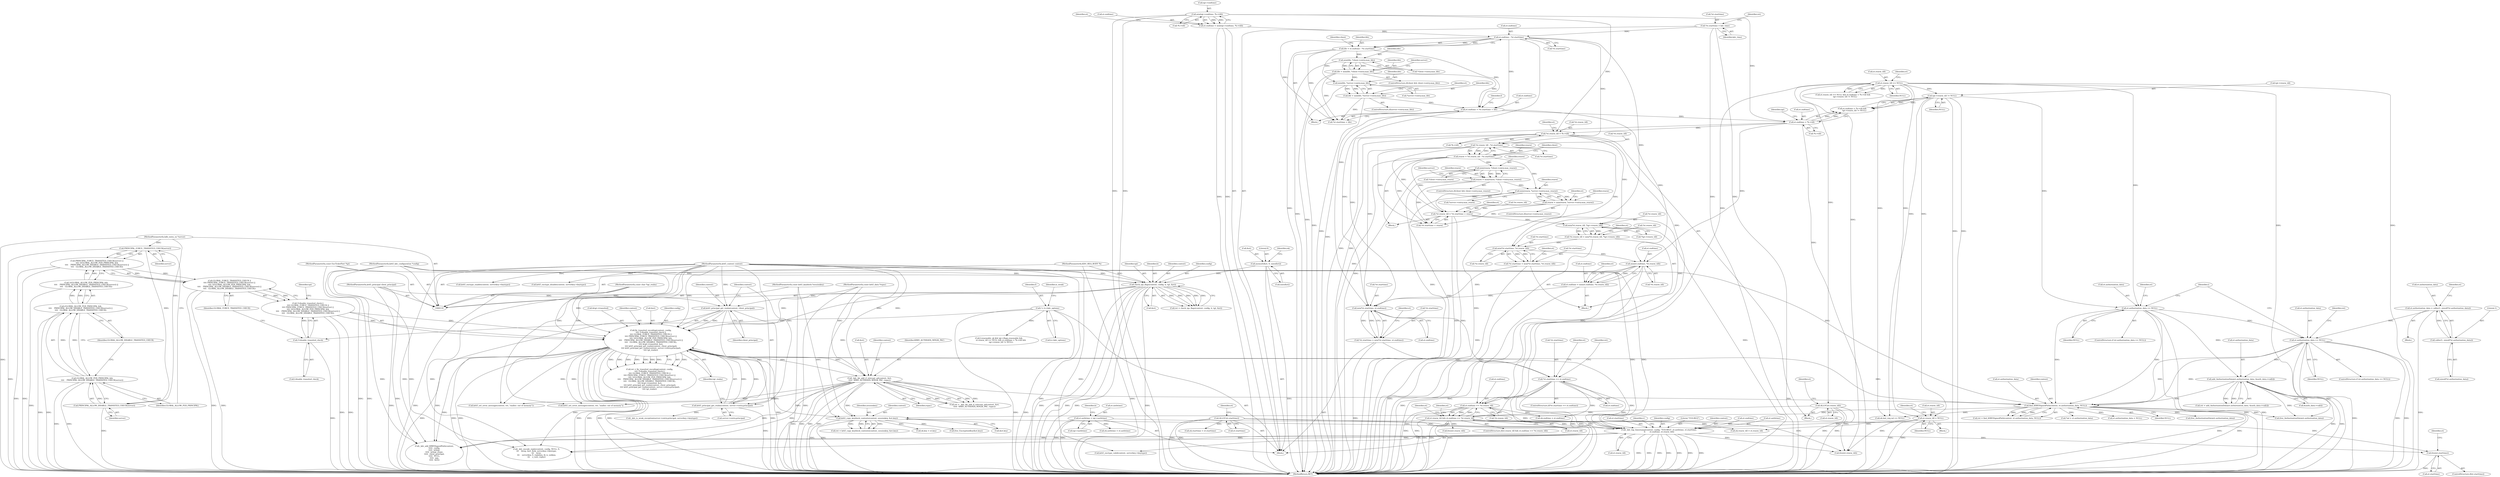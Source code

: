 digraph "0_heimdal_b1e699103f08d6a0ca46a122193c9da65f6cf837_1@API" {
"1001069" [label="(Call,free(et.starttime))"];
"1000909" [label="(Call,_kdc_log_timestamp(context, config, \"TGS-REQ\", et.authtime, et.starttime,\n\t\t       et.endtime, et.renew_till))"];
"1000783" [label="(Call,krb5_copy_keyblock_contents(context, sessionkey, &et.key))"];
"1000642" [label="(Call,_kdc_tkt_add_if_relevant_ad(context, &et,\n\t\t\t\t\t  KRB5_AUTHDATA_WIN2K_PAC, rspac))"];
"1000226" [label="(Call,fix_transited_encoding(context, config,\n\t\t\t\t !f.disable_transited_check ||\n\t\t\t\t GLOBAL_FORCE_TRANSITED_CHECK ||\n\t\t\t\t PRINCIPAL_FORCE_TRANSITED_CHECK(server) ||\n\t\t\t\t !((GLOBAL_ALLOW_PER_PRINCIPAL &&\n\t\t\t\t    PRINCIPAL_ALLOW_DISABLE_TRANSITED_CHECK(server)) ||\n\t\t\t\t   GLOBAL_ALLOW_DISABLE_TRANSITED_CHECK),\n \t\t\t\t &tgt->transited, &et,\n \t\t\t\t krb5_principal_get_realm(context, client_principal),\n \t\t\t\t krb5_principal_get_realm(context, server->entry.principal),\n\t\t\t\t tgt_realm))"];
"1000255" [label="(Call,krb5_principal_get_realm(context, server->entry.principal))"];
"1000252" [label="(Call,krb5_principal_get_realm(context, client_principal))"];
"1000214" [label="(Call,check_tgs_flags(context, config, b, tgt, &et))"];
"1000111" [label="(MethodParameterIn,krb5_context context)"];
"1000112" [label="(MethodParameterIn,krb5_kdc_configuration *config)"];
"1000113" [label="(MethodParameterIn,KDC_REQ_BODY *b)"];
"1000115" [label="(MethodParameterIn,const EncTicketPart *tgt)"];
"1000156" [label="(Call,memset(&et, 0, sizeof(et)))"];
"1000126" [label="(MethodParameterIn,krb5_principal client_principal)"];
"1000229" [label="(Call,!f.disable_transited_check ||\n\t\t\t\t GLOBAL_FORCE_TRANSITED_CHECK ||\n\t\t\t\t PRINCIPAL_FORCE_TRANSITED_CHECK(server) ||\n\t\t\t\t !((GLOBAL_ALLOW_PER_PRINCIPAL &&\n\t\t\t\t    PRINCIPAL_ALLOW_DISABLE_TRANSITED_CHECK(server)) ||\n\t\t\t\t   GLOBAL_ALLOW_DISABLE_TRANSITED_CHECK))"];
"1000230" [label="(Call,!f.disable_transited_check)"];
"1000140" [label="(Call,f = b->kdc_options)"];
"1000234" [label="(Call,GLOBAL_FORCE_TRANSITED_CHECK ||\n\t\t\t\t PRINCIPAL_FORCE_TRANSITED_CHECK(server) ||\n\t\t\t\t !((GLOBAL_ALLOW_PER_PRINCIPAL &&\n\t\t\t\t    PRINCIPAL_ALLOW_DISABLE_TRANSITED_CHECK(server)) ||\n\t\t\t\t   GLOBAL_ALLOW_DISABLE_TRANSITED_CHECK))"];
"1000236" [label="(Call,PRINCIPAL_FORCE_TRANSITED_CHECK(server) ||\n\t\t\t\t !((GLOBAL_ALLOW_PER_PRINCIPAL &&\n\t\t\t\t    PRINCIPAL_ALLOW_DISABLE_TRANSITED_CHECK(server)) ||\n\t\t\t\t   GLOBAL_ALLOW_DISABLE_TRANSITED_CHECK))"];
"1000237" [label="(Call,PRINCIPAL_FORCE_TRANSITED_CHECK(server))"];
"1000122" [label="(MethodParameterIn,hdb_entry_ex *server)"];
"1000239" [label="(Call,!((GLOBAL_ALLOW_PER_PRINCIPAL &&\n\t\t\t\t    PRINCIPAL_ALLOW_DISABLE_TRANSITED_CHECK(server)) ||\n\t\t\t\t   GLOBAL_ALLOW_DISABLE_TRANSITED_CHECK))"];
"1000240" [label="(Call,(GLOBAL_ALLOW_PER_PRINCIPAL &&\n\t\t\t\t    PRINCIPAL_ALLOW_DISABLE_TRANSITED_CHECK(server)) ||\n\t\t\t\t   GLOBAL_ALLOW_DISABLE_TRANSITED_CHECK)"];
"1000241" [label="(Call,GLOBAL_ALLOW_PER_PRINCIPAL &&\n\t\t\t\t    PRINCIPAL_ALLOW_DISABLE_TRANSITED_CHECK(server))"];
"1000243" [label="(Call,PRINCIPAL_ALLOW_DISABLE_TRANSITED_CHECK(server))"];
"1000127" [label="(MethodParameterIn,const char *tgt_realm)"];
"1000131" [label="(MethodParameterIn,const krb5_data *rspac)"];
"1000725" [label="(Call,find_KRB5SignedPath(context, et.authorization_data, NULL))"];
"1000677" [label="(Call,et.authorization_data == NULL)"];
"1000665" [label="(Call,et.authorization_data = calloc(1, sizeof(*et.authorization_data)))"];
"1000669" [label="(Call,calloc(1, sizeof(*et.authorization_data)))"];
"1000659" [label="(Call,et.authorization_data == NULL)"];
"1000385" [label="(Call,et.renew_till == NULL)"];
"1000399" [label="(Call,tgt->renew_till != NULL)"];
"1000705" [label="(Call,add_AuthorizationData(et.authorization_data, &auth_data->val[i]))"];
"1000119" [label="(MethodParameterIn,const krb5_keyblock *sessionkey)"];
"1000178" [label="(Call,et.authtime = tgt->authtime)"];
"1000202" [label="(Call,ALLOC(et.starttime))"];
"1000564" [label="(Call,et.endtime == *et.renew_till)"];
"1000546" [label="(Call,*et.starttime == et.endtime)"];
"1000532" [label="(Call,*et.starttime = min(*et.starttime, et.endtime))"];
"1000537" [label="(Call,min(*et.starttime, et.endtime))"];
"1000506" [label="(Call,*et.starttime = min(*et.starttime, *et.renew_till))"];
"1000511" [label="(Call,min(*et.starttime, *et.renew_till))"];
"1000321" [label="(Call,et.endtime - *et.starttime)"];
"1000190" [label="(Call,et.endtime = min(tgt->endtime, *b->till))"];
"1000194" [label="(Call,min(tgt->endtime, *b->till))"];
"1000206" [label="(Call,*et.starttime = kdc_time)"];
"1000433" [label="(Call,*et.renew_till - *et.starttime)"];
"1000416" [label="(Call,*et.renew_till = *b->till)"];
"1000391" [label="(Call,et.endtime < *b->till)"];
"1000363" [label="(Call,et.endtime = *et.starttime + life)"];
"1000337" [label="(Call,life = min(life, *client->entry.max_life))"];
"1000339" [label="(Call,min(life, *client->entry.max_life))"];
"1000319" [label="(Call,life = et.endtime - *et.starttime)"];
"1000353" [label="(Call,life = min(life, *server->entry.max_life))"];
"1000355" [label="(Call,min(life, *server->entry.max_life))"];
"1000492" [label="(Call,*et.renew_till = min(*et.renew_till, *tgt->renew_till))"];
"1000497" [label="(Call,min(*et.renew_till, *tgt->renew_till))"];
"1000476" [label="(Call,*et.renew_till = *et.starttime + renew)"];
"1000466" [label="(Call,renew = min(renew, *server->entry.max_renew))"];
"1000468" [label="(Call,min(renew, *server->entry.max_renew))"];
"1000431" [label="(Call,renew = *et.renew_till - *et.starttime)"];
"1000450" [label="(Call,renew = min(renew, *client->entry.max_renew))"];
"1000452" [label="(Call,min(renew, *client->entry.max_renew))"];
"1000520" [label="(Call,et.endtime = min(et.endtime, *et.renew_till))"];
"1000524" [label="(Call,min(et.endtime, *et.renew_till))"];
"1000577" [label="(Call,et.renew_till = NULL)"];
"1000560" [label="(Call,et.renew_till && et.endtime == *et.renew_till)"];
"1000412" [label="(Call,ALLOC(et.renew_till))"];
"1000781" [label="(Call,ret = krb5_copy_keyblock_contents(context, sessionkey, &et.key))"];
"1000547" [label="(Call,*et.starttime)"];
"1000666" [label="(Call,et.authorization_data)"];
"1000498" [label="(Call,*et.renew_till)"];
"1000195" [label="(Call,tgt->endtime)"];
"1000479" [label="(Identifier,et)"];
"1000204" [label="(Identifier,et)"];
"1000431" [label="(Call,renew = *et.renew_till - *et.starttime)"];
"1000340" [label="(Identifier,life)"];
"1000706" [label="(Call,et.authorization_data)"];
"1000877" [label="(Call,ek.endtime = et.endtime)"];
"1000438" [label="(Call,*et.starttime)"];
"1000450" [label="(Call,renew = min(renew, *client->entry.max_renew))"];
"1000884" [label="(Call,ek.renew_till = et.renew_till)"];
"1000178" [label="(Call,et.authtime = tgt->authtime)"];
"1000113" [label="(MethodParameterIn,KDC_REQ_BODY *b)"];
"1000234" [label="(Call,GLOBAL_FORCE_TRANSITED_CHECK ||\n\t\t\t\t PRINCIPAL_FORCE_TRANSITED_CHECK(server) ||\n\t\t\t\t !((GLOBAL_ALLOW_PER_PRINCIPAL &&\n\t\t\t\t    PRINCIPAL_ALLOW_DISABLE_TRANSITED_CHECK(server)) ||\n\t\t\t\t   GLOBAL_ALLOW_DISABLE_TRANSITED_CHECK))"];
"1000489" [label="(Identifier,et)"];
"1000659" [label="(Call,et.authorization_data == NULL)"];
"1000665" [label="(Call,et.authorization_data = calloc(1, sizeof(*et.authorization_data)))"];
"1000248" [label="(Identifier,tgt)"];
"1000585" [label="(Identifier,et)"];
"1000242" [label="(Identifier,GLOBAL_ALLOW_PER_PRINCIPAL)"];
"1000219" [label="(Call,&et)"];
"1000122" [label="(MethodParameterIn,hdb_entry_ex *server)"];
"1000678" [label="(Call,et.authorization_data)"];
"1000131" [label="(MethodParameterIn,const krb5_data *rspac)"];
"1000215" [label="(Identifier,context)"];
"1000681" [label="(Identifier,NULL)"];
"1000194" [label="(Call,min(tgt->endtime, *b->till))"];
"1000198" [label="(Call,*b->till)"];
"1000469" [label="(Identifier,renew)"];
"1000546" [label="(Call,*et.starttime == et.endtime)"];
"1000528" [label="(Call,*et.renew_till)"];
"1000568" [label="(Call,*et.renew_till)"];
"1000524" [label="(Call,min(et.endtime, *et.renew_till))"];
"1000419" [label="(Identifier,et)"];
"1000417" [label="(Call,*et.renew_till)"];
"1000730" [label="(Identifier,NULL)"];
"1000785" [label="(Identifier,sessionkey)"];
"1000212" [label="(Call,ret = check_tgs_flags(context, config, b, tgt, &et))"];
"1000916" [label="(Call,et.starttime)"];
"1000253" [label="(Identifier,context)"];
"1000188" [label="(Identifier,b)"];
"1000355" [label="(Call,min(life, *server->entry.max_life))"];
"1000403" [label="(Identifier,NULL)"];
"1001075" [label="(Identifier,et)"];
"1000262" [label="(Identifier,tgt_realm)"];
"1000321" [label="(Call,et.endtime - *et.starttime)"];
"1000256" [label="(Identifier,context)"];
"1000226" [label="(Call,fix_transited_encoding(context, config,\n\t\t\t\t !f.disable_transited_check ||\n\t\t\t\t GLOBAL_FORCE_TRANSITED_CHECK ||\n\t\t\t\t PRINCIPAL_FORCE_TRANSITED_CHECK(server) ||\n\t\t\t\t !((GLOBAL_ALLOW_PER_PRINCIPAL &&\n\t\t\t\t    PRINCIPAL_ALLOW_DISABLE_TRANSITED_CHECK(server)) ||\n\t\t\t\t   GLOBAL_ALLOW_DISABLE_TRANSITED_CHECK),\n \t\t\t\t &tgt->transited, &et,\n \t\t\t\t krb5_principal_get_realm(context, client_principal),\n \t\t\t\t krb5_principal_get_realm(context, server->entry.principal),\n\t\t\t\t tgt_realm))"];
"1000384" [label="(Call,et.renew_till == NULL && et.endtime < *b->till &&\n       tgt->renew_till != NULL)"];
"1000870" [label="(Call,ek.starttime = et.starttime)"];
"1000421" [label="(Call,*b->till)"];
"1000224" [label="(Call,ret = fix_transited_encoding(context, config,\n\t\t\t\t !f.disable_transited_check ||\n\t\t\t\t GLOBAL_FORCE_TRANSITED_CHECK ||\n\t\t\t\t PRINCIPAL_FORCE_TRANSITED_CHECK(server) ||\n\t\t\t\t !((GLOBAL_ALLOW_PER_PRINCIPAL &&\n\t\t\t\t    PRINCIPAL_ALLOW_DISABLE_TRANSITED_CHECK(server)) ||\n\t\t\t\t   GLOBAL_ALLOW_DISABLE_TRANSITED_CHECK),\n \t\t\t\t &tgt->transited, &et,\n \t\t\t\t krb5_principal_get_realm(context, client_principal),\n \t\t\t\t krb5_principal_get_realm(context, server->entry.principal),\n\t\t\t\t tgt_realm))"];
"1000182" [label="(Call,tgt->authtime)"];
"1000320" [label="(Identifier,life)"];
"1000246" [label="(Call,&tgt->transited)"];
"1000549" [label="(Identifier,et)"];
"1000243" [label="(Call,PRINCIPAL_ALLOW_DISABLE_TRANSITED_CHECK(server))"];
"1000427" [label="(Identifier,et)"];
"1000367" [label="(Call,*et.starttime + life)"];
"1000807" [label="(Call,ek.key = et.key)"];
"1001115" [label="(Call,free_EncryptionKey(&et.key))"];
"1000240" [label="(Call,(GLOBAL_ALLOW_PER_PRINCIPAL &&\n\t\t\t\t    PRINCIPAL_ALLOW_DISABLE_TRANSITED_CHECK(server)) ||\n\t\t\t\t   GLOBAL_ALLOW_DISABLE_TRANSITED_CHECK)"];
"1000551" [label="(Call,et.endtime)"];
"1000463" [label="(Identifier,server)"];
"1000786" [label="(Call,&et.key)"];
"1000331" [label="(Identifier,client)"];
"1000559" [label="(ControlStructure,if(et.renew_till && et.endtime == *et.renew_till))"];
"1000727" [label="(Call,et.authorization_data)"];
"1000207" [label="(Call,*et.starttime)"];
"1001051" [label="(Call,krb5_enctype_disable(context, serverkey->keytype))"];
"1000561" [label="(Call,et.renew_till)"];
"1000909" [label="(Call,_kdc_log_timestamp(context, config, \"TGS-REQ\", et.authtime, et.starttime,\n\t\t       et.endtime, et.renew_till))"];
"1000928" [label="(Identifier,r)"];
"1000492" [label="(Call,*et.renew_till = min(*et.renew_till, *tgt->renew_till))"];
"1000126" [label="(MethodParameterIn,krb5_principal client_principal)"];
"1000476" [label="(Call,*et.renew_till = *et.starttime + renew)"];
"1000509" [label="(Identifier,et)"];
"1000745" [label="(Call,free_AuthorizationData(et.authorization_data))"];
"1000520" [label="(Call,et.endtime = min(et.endtime, *et.renew_till))"];
"1000502" [label="(Call,*tgt->renew_till)"];
"1000216" [label="(Identifier,config)"];
"1000467" [label="(Identifier,renew)"];
"1000148" [label="(Identifier,is_weak)"];
"1000434" [label="(Call,*et.renew_till)"];
"1000676" [label="(ControlStructure,if (et.authorization_data == NULL))"];
"1000664" [label="(Block,)"];
"1000545" [label="(ControlStructure,if(*et.starttime == et.endtime))"];
"1000726" [label="(Identifier,context)"];
"1000522" [label="(Identifier,et)"];
"1000239" [label="(Call,!((GLOBAL_ALLOW_PER_PRINCIPAL &&\n\t\t\t\t    PRINCIPAL_ALLOW_DISABLE_TRANSITED_CHECK(server)) ||\n\t\t\t\t   GLOBAL_ALLOW_DISABLE_TRANSITED_CHECK))"];
"1000516" [label="(Call,*et.renew_till)"];
"1000319" [label="(Call,life = et.endtime - *et.starttime)"];
"1000433" [label="(Call,*et.renew_till - *et.starttime)"];
"1000442" [label="(ControlStructure,if(client && client->entry.max_renew))"];
"1001070" [label="(Call,et.starttime)"];
"1000115" [label="(MethodParameterIn,const EncTicketPart *tgt)"];
"1000512" [label="(Call,*et.starttime)"];
"1000401" [label="(Identifier,tgt)"];
"1000429" [label="(Block,)"];
"1000718" [label="(Call,krb5_set_error_message(context, ret, \"malloc: out of memory\"))"];
"1000357" [label="(Call,*server->entry.max_life)"];
"1000532" [label="(Call,*et.starttime = min(*et.starttime, et.endtime))"];
"1000356" [label="(Identifier,life)"];
"1000644" [label="(Call,&et)"];
"1000156" [label="(Call,memset(&et, 0, sizeof(et)))"];
"1000111" [label="(MethodParameterIn,krb5_context context)"];
"1000400" [label="(Call,tgt->renew_till)"];
"1000533" [label="(Call,*et.starttime)"];
"1000227" [label="(Identifier,context)"];
"1000538" [label="(Call,*et.starttime)"];
"1000578" [label="(Call,et.renew_till)"];
"1000581" [label="(Identifier,NULL)"];
"1000338" [label="(Identifier,life)"];
"1000374" [label="(Call,f.renewable_ok && tgt->flags.renewable &&\n       et.renew_till == NULL && et.endtime < *b->till &&\n       tgt->renew_till != NULL)"];
"1000392" [label="(Call,et.endtime)"];
"1000592" [label="(Identifier,et)"];
"1000250" [label="(Call,&et)"];
"1000203" [label="(Call,et.starttime)"];
"1000432" [label="(Identifier,renew)"];
"1000350" [label="(Identifier,server)"];
"1000723" [label="(Call,ret = find_KRB5SignedPath(context, et.authorization_data, NULL))"];
"1000761" [label="(Call,*ad = et.authorization_data)"];
"1000191" [label="(Call,et.endtime)"];
"1000511" [label="(Call,min(*et.starttime, *et.renew_till))"];
"1000647" [label="(Identifier,rspac)"];
"1000481" [label="(Call,*et.starttime + renew)"];
"1000863" [label="(Call,ek.authtime = et.authtime)"];
"1000206" [label="(Call,*et.starttime = kdc_time)"];
"1001086" [label="(Call,free_AuthorizationData(et.authorization_data))"];
"1000228" [label="(Identifier,config)"];
"1000236" [label="(Call,PRINCIPAL_FORCE_TRANSITED_CHECK(server) ||\n\t\t\t\t !((GLOBAL_ALLOW_PER_PRINCIPAL &&\n\t\t\t\t    PRINCIPAL_ALLOW_DISABLE_TRANSITED_CHECK(server)) ||\n\t\t\t\t   GLOBAL_ALLOW_DISABLE_TRANSITED_CHECK))"];
"1001002" [label="(Call,krb5_enctype_valid(context, serverkey->keytype))"];
"1000451" [label="(Identifier,renew)"];
"1000230" [label="(Call,!f.disable_transited_check)"];
"1000663" [label="(Identifier,NULL)"];
"1000703" [label="(Call,ret = add_AuthorizationData(et.authorization_data, &auth_data->val[i]))"];
"1000667" [label="(Identifier,et)"];
"1000640" [label="(Call,ret = _kdc_tkt_add_if_relevant_ad(context, &et,\n\t\t\t\t\t  KRB5_AUTHDATA_WIN2K_PAC, rspac))"];
"1000911" [label="(Identifier,config)"];
"1000542" [label="(Call,et.endtime)"];
"1000363" [label="(Call,et.endtime = *et.starttime + life)"];
"1001069" [label="(Call,free(et.starttime))"];
"1000112" [label="(MethodParameterIn,krb5_kdc_configuration *config)"];
"1000218" [label="(Identifier,tgt)"];
"1000164" [label="(Identifier,ek)"];
"1000784" [label="(Identifier,context)"];
"1000140" [label="(Call,f = b->kdc_options)"];
"1000245" [label="(Identifier,GLOBAL_ALLOW_DISABLE_TRANSITED_CHECK)"];
"1000365" [label="(Identifier,et)"];
"1000686" [label="(Call,krb5_set_error_message(context, ret, \"malloc: out of memory\"))"];
"1000235" [label="(Identifier,GLOBAL_FORCE_TRANSITED_CHECK)"];
"1000325" [label="(Call,*et.starttime)"];
"1000238" [label="(Identifier,server)"];
"1000507" [label="(Call,*et.starttime)"];
"1000135" [label="(Block,)"];
"1000577" [label="(Call,et.renew_till = NULL)"];
"1000912" [label="(Literal,\"TGS-REQ\")"];
"1000376" [label="(Identifier,f)"];
"1000209" [label="(Identifier,et)"];
"1001028" [label="(Call,_kdc_encode_reply(context, config, NULL, 0,\n\t\t\t    &rep, &et, &ek, serverkey->keytype,\n\t\t\t    kvno,\n\t\t\t    serverkey, 0, replykey, rk_is_subkey,\n\t\t\t    e_text, reply))"];
"1000214" [label="(Call,check_tgs_flags(context, config, b, tgt, &et))"];
"1000353" [label="(Call,life = min(life, *server->entry.max_life))"];
"1000753" [label="(Call,et.authorization_data = NULL)"];
"1000470" [label="(Call,*server->entry.max_renew)"];
"1000119" [label="(MethodParameterIn,const krb5_keyblock *sessionkey)"];
"1000468" [label="(Call,min(renew, *server->entry.max_renew))"];
"1000244" [label="(Identifier,server)"];
"1000229" [label="(Call,!f.disable_transited_check ||\n\t\t\t\t GLOBAL_FORCE_TRANSITED_CHECK ||\n\t\t\t\t PRINCIPAL_FORCE_TRANSITED_CHECK(server) ||\n\t\t\t\t !((GLOBAL_ALLOW_PER_PRINCIPAL &&\n\t\t\t\t    PRINCIPAL_ALLOW_DISABLE_TRANSITED_CHECK(server)) ||\n\t\t\t\t   GLOBAL_ALLOW_DISABLE_TRANSITED_CHECK))"];
"1000643" [label="(Identifier,context)"];
"1000341" [label="(Call,*client->entry.max_life)"];
"1000910" [label="(Identifier,context)"];
"1000339" [label="(Call,min(life, *client->entry.max_life))"];
"1000389" [label="(Identifier,NULL)"];
"1000521" [label="(Call,et.endtime)"];
"1000190" [label="(Call,et.endtime = min(tgt->endtime, *b->till))"];
"1000416" [label="(Call,*et.renew_till = *b->till)"];
"1000562" [label="(Identifier,et)"];
"1000453" [label="(Identifier,renew)"];
"1000444" [label="(Identifier,client)"];
"1000160" [label="(Call,sizeof(et))"];
"1000241" [label="(Call,GLOBAL_ALLOW_PER_PRINCIPAL &&\n\t\t\t\t    PRINCIPAL_ALLOW_DISABLE_TRANSITED_CHECK(server))"];
"1000646" [label="(Identifier,KRB5_AUTHDATA_WIN2K_PAC)"];
"1000477" [label="(Call,*et.renew_till)"];
"1001077" [label="(Call,free(et.renew_till))"];
"1000322" [label="(Call,et.endtime)"];
"1000413" [label="(Call,et.renew_till)"];
"1000565" [label="(Call,et.endtime)"];
"1000157" [label="(Call,&et)"];
"1000830" [label="(Call,ek.last_req.val == NULL)"];
"1000693" [label="(Identifier,i)"];
"1000211" [label="(Identifier,kdc_time)"];
"1000677" [label="(Call,et.authorization_data == NULL)"];
"1000556" [label="(Identifier,ret)"];
"1000179" [label="(Call,et.authtime)"];
"1000354" [label="(Identifier,life)"];
"1000670" [label="(Literal,1)"];
"1000393" [label="(Identifier,et)"];
"1000783" [label="(Call,krb5_copy_keyblock_contents(context, sessionkey, &et.key))"];
"1000705" [label="(Call,add_AuthorizationData(et.authorization_data, &auth_data->val[i]))"];
"1000329" [label="(ControlStructure,if(client && client->entry.max_life))"];
"1000317" [label="(Block,)"];
"1000255" [label="(Call,krb5_principal_get_realm(context, server->entry.principal))"];
"1000535" [label="(Identifier,et)"];
"1000231" [label="(Call,f.disable_transited_check)"];
"1000671" [label="(Call,sizeof(*et.authorization_data))"];
"1000506" [label="(Call,*et.starttime = min(*et.starttime, *et.renew_till))"];
"1000525" [label="(Call,et.endtime)"];
"1000399" [label="(Call,tgt->renew_till != NULL)"];
"1000202" [label="(Call,ALLOC(et.starttime))"];
"1000412" [label="(Call,ALLOC(et.renew_till))"];
"1000395" [label="(Call,*b->till)"];
"1000919" [label="(Call,et.endtime)"];
"1000922" [label="(Call,et.renew_till)"];
"1000642" [label="(Call,_kdc_tkt_add_if_relevant_ad(context, &et,\n\t\t\t\t\t  KRB5_AUTHDATA_WIN2K_PAC, rspac))"];
"1000575" [label="(Identifier,et)"];
"1000491" [label="(Block,)"];
"1000404" [label="(Block,)"];
"1000386" [label="(Call,et.renew_till)"];
"1000572" [label="(Block,)"];
"1000658" [label="(ControlStructure,if (et.authorization_data == NULL))"];
"1000949" [label="(Call,_kdc_add_KRB5SignedPath(context,\n\t\t\t\t\t  config,\n\t\t\t\t\t  krbtgt,\n\t\t\t\t\t  krbtgt_etype,\n\t\t\t\t\t  client_principal,\n\t\t\t\t\t  NULL,\n\t\t\t\t\t  spp,\n\t\t\t\t\t  &et))"];
"1001122" [label="(MethodReturn,RET)"];
"1000390" [label="(Call,et.endtime < *b->till &&\n       tgt->renew_till != NULL)"];
"1000391" [label="(Call,et.endtime < *b->till)"];
"1000493" [label="(Call,*et.renew_till)"];
"1000466" [label="(Call,renew = min(renew, *server->entry.max_renew))"];
"1000452" [label="(Call,min(renew, *client->entry.max_renew))"];
"1000679" [label="(Identifier,et)"];
"1000660" [label="(Call,et.authorization_data)"];
"1000337" [label="(Call,life = min(life, *client->entry.max_life))"];
"1000560" [label="(Call,et.renew_till && et.endtime == *et.renew_till)"];
"1000454" [label="(Call,*client->entry.max_renew)"];
"1000237" [label="(Call,PRINCIPAL_FORCE_TRANSITED_CHECK(server))"];
"1000669" [label="(Call,calloc(1, sizeof(*et.authorization_data)))"];
"1000537" [label="(Call,min(*et.starttime, et.endtime))"];
"1000159" [label="(Literal,0)"];
"1000142" [label="(Call,b->kdc_options)"];
"1000497" [label="(Call,min(*et.renew_till, *tgt->renew_till))"];
"1000684" [label="(Identifier,ret)"];
"1000573" [label="(Call,free(et.renew_till))"];
"1000127" [label="(MethodParameterIn,const char *tgt_realm)"];
"1001008" [label="(Call,_kdc_is_weak_exception(server->entry.principal, serverkey->keytype))"];
"1000252" [label="(Call,krb5_principal_get_realm(context, client_principal))"];
"1000217" [label="(Identifier,b)"];
"1000213" [label="(Identifier,ret)"];
"1000460" [label="(ControlStructure,if(server->entry.max_renew))"];
"1000709" [label="(Call,&auth_data->val[i])"];
"1000141" [label="(Identifier,f)"];
"1001065" [label="(ControlStructure,if(et.starttime))"];
"1001018" [label="(Call,krb5_enctype_enable(context, serverkey->keytype))"];
"1000347" [label="(ControlStructure,if(server->entry.max_life))"];
"1000257" [label="(Call,server->entry.principal)"];
"1000254" [label="(Identifier,client_principal)"];
"1000564" [label="(Call,et.endtime == *et.renew_till)"];
"1000385" [label="(Call,et.renew_till == NULL)"];
"1000913" [label="(Call,et.authtime)"];
"1000725" [label="(Call,find_KRB5SignedPath(context, et.authorization_data, NULL))"];
"1000364" [label="(Call,et.endtime)"];
"1001069" -> "1001065"  [label="AST: "];
"1001069" -> "1001070"  [label="CFG: "];
"1001070" -> "1001069"  [label="AST: "];
"1001075" -> "1001069"  [label="CFG: "];
"1001069" -> "1001122"  [label="DDG: "];
"1000909" -> "1001069"  [label="DDG: "];
"1000202" -> "1001069"  [label="DDG: "];
"1000909" -> "1000135"  [label="AST: "];
"1000909" -> "1000922"  [label="CFG: "];
"1000910" -> "1000909"  [label="AST: "];
"1000911" -> "1000909"  [label="AST: "];
"1000912" -> "1000909"  [label="AST: "];
"1000913" -> "1000909"  [label="AST: "];
"1000916" -> "1000909"  [label="AST: "];
"1000919" -> "1000909"  [label="AST: "];
"1000922" -> "1000909"  [label="AST: "];
"1000928" -> "1000909"  [label="CFG: "];
"1000909" -> "1001122"  [label="DDG: "];
"1000909" -> "1001122"  [label="DDG: "];
"1000909" -> "1001122"  [label="DDG: "];
"1000909" -> "1001122"  [label="DDG: "];
"1000909" -> "1001122"  [label="DDG: "];
"1000909" -> "1001122"  [label="DDG: "];
"1000909" -> "1001122"  [label="DDG: "];
"1000783" -> "1000909"  [label="DDG: "];
"1000111" -> "1000909"  [label="DDG: "];
"1000226" -> "1000909"  [label="DDG: "];
"1000112" -> "1000909"  [label="DDG: "];
"1000178" -> "1000909"  [label="DDG: "];
"1000202" -> "1000909"  [label="DDG: "];
"1000564" -> "1000909"  [label="DDG: "];
"1000546" -> "1000909"  [label="DDG: "];
"1000577" -> "1000909"  [label="DDG: "];
"1000560" -> "1000909"  [label="DDG: "];
"1000909" -> "1000949"  [label="DDG: "];
"1000909" -> "1000949"  [label="DDG: "];
"1000909" -> "1001002"  [label="DDG: "];
"1000909" -> "1001028"  [label="DDG: "];
"1000909" -> "1001077"  [label="DDG: "];
"1000783" -> "1000781"  [label="AST: "];
"1000783" -> "1000786"  [label="CFG: "];
"1000784" -> "1000783"  [label="AST: "];
"1000785" -> "1000783"  [label="AST: "];
"1000786" -> "1000783"  [label="AST: "];
"1000781" -> "1000783"  [label="CFG: "];
"1000783" -> "1001122"  [label="DDG: "];
"1000783" -> "1001122"  [label="DDG: "];
"1000783" -> "1000781"  [label="DDG: "];
"1000783" -> "1000781"  [label="DDG: "];
"1000783" -> "1000781"  [label="DDG: "];
"1000642" -> "1000783"  [label="DDG: "];
"1000226" -> "1000783"  [label="DDG: "];
"1000725" -> "1000783"  [label="DDG: "];
"1000111" -> "1000783"  [label="DDG: "];
"1000119" -> "1000783"  [label="DDG: "];
"1000783" -> "1000807"  [label="DDG: "];
"1000783" -> "1001115"  [label="DDG: "];
"1000642" -> "1000640"  [label="AST: "];
"1000642" -> "1000647"  [label="CFG: "];
"1000643" -> "1000642"  [label="AST: "];
"1000644" -> "1000642"  [label="AST: "];
"1000646" -> "1000642"  [label="AST: "];
"1000647" -> "1000642"  [label="AST: "];
"1000640" -> "1000642"  [label="CFG: "];
"1000642" -> "1001122"  [label="DDG: "];
"1000642" -> "1001122"  [label="DDG: "];
"1000642" -> "1001122"  [label="DDG: "];
"1000642" -> "1001122"  [label="DDG: "];
"1000642" -> "1000640"  [label="DDG: "];
"1000642" -> "1000640"  [label="DDG: "];
"1000642" -> "1000640"  [label="DDG: "];
"1000642" -> "1000640"  [label="DDG: "];
"1000226" -> "1000642"  [label="DDG: "];
"1000226" -> "1000642"  [label="DDG: "];
"1000111" -> "1000642"  [label="DDG: "];
"1000131" -> "1000642"  [label="DDG: "];
"1000642" -> "1000686"  [label="DDG: "];
"1000642" -> "1000718"  [label="DDG: "];
"1000642" -> "1000725"  [label="DDG: "];
"1000642" -> "1000949"  [label="DDG: "];
"1000642" -> "1001028"  [label="DDG: "];
"1000226" -> "1000224"  [label="AST: "];
"1000226" -> "1000262"  [label="CFG: "];
"1000227" -> "1000226"  [label="AST: "];
"1000228" -> "1000226"  [label="AST: "];
"1000229" -> "1000226"  [label="AST: "];
"1000246" -> "1000226"  [label="AST: "];
"1000250" -> "1000226"  [label="AST: "];
"1000252" -> "1000226"  [label="AST: "];
"1000255" -> "1000226"  [label="AST: "];
"1000262" -> "1000226"  [label="AST: "];
"1000224" -> "1000226"  [label="CFG: "];
"1000226" -> "1001122"  [label="DDG: "];
"1000226" -> "1001122"  [label="DDG: "];
"1000226" -> "1001122"  [label="DDG: "];
"1000226" -> "1001122"  [label="DDG: "];
"1000226" -> "1001122"  [label="DDG: "];
"1000226" -> "1001122"  [label="DDG: "];
"1000226" -> "1001122"  [label="DDG: "];
"1000226" -> "1001122"  [label="DDG: "];
"1000226" -> "1000224"  [label="DDG: "];
"1000226" -> "1000224"  [label="DDG: "];
"1000226" -> "1000224"  [label="DDG: "];
"1000226" -> "1000224"  [label="DDG: "];
"1000226" -> "1000224"  [label="DDG: "];
"1000226" -> "1000224"  [label="DDG: "];
"1000226" -> "1000224"  [label="DDG: "];
"1000226" -> "1000224"  [label="DDG: "];
"1000255" -> "1000226"  [label="DDG: "];
"1000255" -> "1000226"  [label="DDG: "];
"1000111" -> "1000226"  [label="DDG: "];
"1000214" -> "1000226"  [label="DDG: "];
"1000214" -> "1000226"  [label="DDG: "];
"1000112" -> "1000226"  [label="DDG: "];
"1000229" -> "1000226"  [label="DDG: "];
"1000229" -> "1000226"  [label="DDG: "];
"1000252" -> "1000226"  [label="DDG: "];
"1000252" -> "1000226"  [label="DDG: "];
"1000127" -> "1000226"  [label="DDG: "];
"1000226" -> "1000686"  [label="DDG: "];
"1000226" -> "1000718"  [label="DDG: "];
"1000226" -> "1000725"  [label="DDG: "];
"1000226" -> "1000949"  [label="DDG: "];
"1000226" -> "1001028"  [label="DDG: "];
"1000255" -> "1000257"  [label="CFG: "];
"1000256" -> "1000255"  [label="AST: "];
"1000257" -> "1000255"  [label="AST: "];
"1000262" -> "1000255"  [label="CFG: "];
"1000255" -> "1001122"  [label="DDG: "];
"1000252" -> "1000255"  [label="DDG: "];
"1000111" -> "1000255"  [label="DDG: "];
"1000255" -> "1001008"  [label="DDG: "];
"1000252" -> "1000254"  [label="CFG: "];
"1000253" -> "1000252"  [label="AST: "];
"1000254" -> "1000252"  [label="AST: "];
"1000256" -> "1000252"  [label="CFG: "];
"1000252" -> "1001122"  [label="DDG: "];
"1000214" -> "1000252"  [label="DDG: "];
"1000111" -> "1000252"  [label="DDG: "];
"1000126" -> "1000252"  [label="DDG: "];
"1000252" -> "1000949"  [label="DDG: "];
"1000214" -> "1000212"  [label="AST: "];
"1000214" -> "1000219"  [label="CFG: "];
"1000215" -> "1000214"  [label="AST: "];
"1000216" -> "1000214"  [label="AST: "];
"1000217" -> "1000214"  [label="AST: "];
"1000218" -> "1000214"  [label="AST: "];
"1000219" -> "1000214"  [label="AST: "];
"1000212" -> "1000214"  [label="CFG: "];
"1000214" -> "1001122"  [label="DDG: "];
"1000214" -> "1001122"  [label="DDG: "];
"1000214" -> "1001122"  [label="DDG: "];
"1000214" -> "1001122"  [label="DDG: "];
"1000214" -> "1001122"  [label="DDG: "];
"1000214" -> "1000212"  [label="DDG: "];
"1000214" -> "1000212"  [label="DDG: "];
"1000214" -> "1000212"  [label="DDG: "];
"1000214" -> "1000212"  [label="DDG: "];
"1000214" -> "1000212"  [label="DDG: "];
"1000111" -> "1000214"  [label="DDG: "];
"1000112" -> "1000214"  [label="DDG: "];
"1000113" -> "1000214"  [label="DDG: "];
"1000115" -> "1000214"  [label="DDG: "];
"1000156" -> "1000214"  [label="DDG: "];
"1000111" -> "1000110"  [label="AST: "];
"1000111" -> "1001122"  [label="DDG: "];
"1000111" -> "1000686"  [label="DDG: "];
"1000111" -> "1000718"  [label="DDG: "];
"1000111" -> "1000725"  [label="DDG: "];
"1000111" -> "1000949"  [label="DDG: "];
"1000111" -> "1001002"  [label="DDG: "];
"1000111" -> "1001018"  [label="DDG: "];
"1000111" -> "1001028"  [label="DDG: "];
"1000111" -> "1001051"  [label="DDG: "];
"1000112" -> "1000110"  [label="AST: "];
"1000112" -> "1001122"  [label="DDG: "];
"1000112" -> "1000949"  [label="DDG: "];
"1000112" -> "1001028"  [label="DDG: "];
"1000113" -> "1000110"  [label="AST: "];
"1000113" -> "1001122"  [label="DDG: "];
"1000115" -> "1000110"  [label="AST: "];
"1000115" -> "1001122"  [label="DDG: "];
"1000156" -> "1000135"  [label="AST: "];
"1000156" -> "1000160"  [label="CFG: "];
"1000157" -> "1000156"  [label="AST: "];
"1000159" -> "1000156"  [label="AST: "];
"1000160" -> "1000156"  [label="AST: "];
"1000164" -> "1000156"  [label="CFG: "];
"1000156" -> "1001122"  [label="DDG: "];
"1000126" -> "1000110"  [label="AST: "];
"1000126" -> "1001122"  [label="DDG: "];
"1000126" -> "1000949"  [label="DDG: "];
"1000229" -> "1000230"  [label="CFG: "];
"1000229" -> "1000234"  [label="CFG: "];
"1000230" -> "1000229"  [label="AST: "];
"1000234" -> "1000229"  [label="AST: "];
"1000248" -> "1000229"  [label="CFG: "];
"1000229" -> "1001122"  [label="DDG: "];
"1000229" -> "1001122"  [label="DDG: "];
"1000230" -> "1000229"  [label="DDG: "];
"1000234" -> "1000229"  [label="DDG: "];
"1000234" -> "1000229"  [label="DDG: "];
"1000230" -> "1000231"  [label="CFG: "];
"1000231" -> "1000230"  [label="AST: "];
"1000235" -> "1000230"  [label="CFG: "];
"1000230" -> "1001122"  [label="DDG: "];
"1000140" -> "1000230"  [label="DDG: "];
"1000140" -> "1000135"  [label="AST: "];
"1000140" -> "1000142"  [label="CFG: "];
"1000141" -> "1000140"  [label="AST: "];
"1000142" -> "1000140"  [label="AST: "];
"1000148" -> "1000140"  [label="CFG: "];
"1000140" -> "1001122"  [label="DDG: "];
"1000140" -> "1001122"  [label="DDG: "];
"1000140" -> "1000374"  [label="DDG: "];
"1000234" -> "1000235"  [label="CFG: "];
"1000234" -> "1000236"  [label="CFG: "];
"1000235" -> "1000234"  [label="AST: "];
"1000236" -> "1000234"  [label="AST: "];
"1000234" -> "1001122"  [label="DDG: "];
"1000234" -> "1001122"  [label="DDG: "];
"1000236" -> "1000234"  [label="DDG: "];
"1000236" -> "1000234"  [label="DDG: "];
"1000236" -> "1000237"  [label="CFG: "];
"1000236" -> "1000239"  [label="CFG: "];
"1000237" -> "1000236"  [label="AST: "];
"1000239" -> "1000236"  [label="AST: "];
"1000236" -> "1001122"  [label="DDG: "];
"1000236" -> "1001122"  [label="DDG: "];
"1000237" -> "1000236"  [label="DDG: "];
"1000239" -> "1000236"  [label="DDG: "];
"1000237" -> "1000238"  [label="CFG: "];
"1000238" -> "1000237"  [label="AST: "];
"1000242" -> "1000237"  [label="CFG: "];
"1000237" -> "1001122"  [label="DDG: "];
"1000122" -> "1000237"  [label="DDG: "];
"1000237" -> "1000243"  [label="DDG: "];
"1000122" -> "1000110"  [label="AST: "];
"1000122" -> "1001122"  [label="DDG: "];
"1000122" -> "1000243"  [label="DDG: "];
"1000239" -> "1000240"  [label="CFG: "];
"1000240" -> "1000239"  [label="AST: "];
"1000239" -> "1001122"  [label="DDG: "];
"1000240" -> "1000239"  [label="DDG: "];
"1000240" -> "1000239"  [label="DDG: "];
"1000240" -> "1000241"  [label="CFG: "];
"1000240" -> "1000245"  [label="CFG: "];
"1000241" -> "1000240"  [label="AST: "];
"1000245" -> "1000240"  [label="AST: "];
"1000240" -> "1001122"  [label="DDG: "];
"1000240" -> "1001122"  [label="DDG: "];
"1000241" -> "1000240"  [label="DDG: "];
"1000241" -> "1000240"  [label="DDG: "];
"1000241" -> "1000242"  [label="CFG: "];
"1000241" -> "1000243"  [label="CFG: "];
"1000242" -> "1000241"  [label="AST: "];
"1000243" -> "1000241"  [label="AST: "];
"1000245" -> "1000241"  [label="CFG: "];
"1000241" -> "1001122"  [label="DDG: "];
"1000241" -> "1001122"  [label="DDG: "];
"1000243" -> "1000241"  [label="DDG: "];
"1000243" -> "1000244"  [label="CFG: "];
"1000244" -> "1000243"  [label="AST: "];
"1000243" -> "1001122"  [label="DDG: "];
"1000127" -> "1000110"  [label="AST: "];
"1000127" -> "1001122"  [label="DDG: "];
"1000131" -> "1000110"  [label="AST: "];
"1000131" -> "1001122"  [label="DDG: "];
"1000725" -> "1000723"  [label="AST: "];
"1000725" -> "1000730"  [label="CFG: "];
"1000726" -> "1000725"  [label="AST: "];
"1000727" -> "1000725"  [label="AST: "];
"1000730" -> "1000725"  [label="AST: "];
"1000723" -> "1000725"  [label="CFG: "];
"1000725" -> "1001122"  [label="DDG: "];
"1000725" -> "1001122"  [label="DDG: "];
"1000725" -> "1000723"  [label="DDG: "];
"1000725" -> "1000723"  [label="DDG: "];
"1000725" -> "1000723"  [label="DDG: "];
"1000677" -> "1000725"  [label="DDG: "];
"1000677" -> "1000725"  [label="DDG: "];
"1000659" -> "1000725"  [label="DDG: "];
"1000659" -> "1000725"  [label="DDG: "];
"1000705" -> "1000725"  [label="DDG: "];
"1000725" -> "1000745"  [label="DDG: "];
"1000725" -> "1000753"  [label="DDG: "];
"1000725" -> "1000761"  [label="DDG: "];
"1000725" -> "1000830"  [label="DDG: "];
"1000725" -> "1001086"  [label="DDG: "];
"1000677" -> "1000676"  [label="AST: "];
"1000677" -> "1000681"  [label="CFG: "];
"1000678" -> "1000677"  [label="AST: "];
"1000681" -> "1000677"  [label="AST: "];
"1000684" -> "1000677"  [label="CFG: "];
"1000693" -> "1000677"  [label="CFG: "];
"1000677" -> "1001122"  [label="DDG: "];
"1000677" -> "1001122"  [label="DDG: "];
"1000677" -> "1001122"  [label="DDG: "];
"1000665" -> "1000677"  [label="DDG: "];
"1000659" -> "1000677"  [label="DDG: "];
"1000677" -> "1000705"  [label="DDG: "];
"1000677" -> "1001086"  [label="DDG: "];
"1000665" -> "1000664"  [label="AST: "];
"1000665" -> "1000669"  [label="CFG: "];
"1000666" -> "1000665"  [label="AST: "];
"1000669" -> "1000665"  [label="AST: "];
"1000679" -> "1000665"  [label="CFG: "];
"1000665" -> "1001122"  [label="DDG: "];
"1000669" -> "1000665"  [label="DDG: "];
"1000669" -> "1000671"  [label="CFG: "];
"1000670" -> "1000669"  [label="AST: "];
"1000671" -> "1000669"  [label="AST: "];
"1000659" -> "1000658"  [label="AST: "];
"1000659" -> "1000663"  [label="CFG: "];
"1000660" -> "1000659"  [label="AST: "];
"1000663" -> "1000659"  [label="AST: "];
"1000667" -> "1000659"  [label="CFG: "];
"1000693" -> "1000659"  [label="CFG: "];
"1000659" -> "1001122"  [label="DDG: "];
"1000659" -> "1001122"  [label="DDG: "];
"1000385" -> "1000659"  [label="DDG: "];
"1000399" -> "1000659"  [label="DDG: "];
"1000659" -> "1000705"  [label="DDG: "];
"1000385" -> "1000384"  [label="AST: "];
"1000385" -> "1000389"  [label="CFG: "];
"1000386" -> "1000385"  [label="AST: "];
"1000389" -> "1000385"  [label="AST: "];
"1000393" -> "1000385"  [label="CFG: "];
"1000384" -> "1000385"  [label="CFG: "];
"1000385" -> "1001122"  [label="DDG: "];
"1000385" -> "1001122"  [label="DDG: "];
"1000385" -> "1000384"  [label="DDG: "];
"1000385" -> "1000384"  [label="DDG: "];
"1000385" -> "1000399"  [label="DDG: "];
"1000385" -> "1000412"  [label="DDG: "];
"1000385" -> "1000560"  [label="DDG: "];
"1000385" -> "1000577"  [label="DDG: "];
"1000385" -> "1000830"  [label="DDG: "];
"1000385" -> "1001077"  [label="DDG: "];
"1000399" -> "1000390"  [label="AST: "];
"1000399" -> "1000403"  [label="CFG: "];
"1000400" -> "1000399"  [label="AST: "];
"1000403" -> "1000399"  [label="AST: "];
"1000390" -> "1000399"  [label="CFG: "];
"1000399" -> "1001122"  [label="DDG: "];
"1000399" -> "1001122"  [label="DDG: "];
"1000399" -> "1000390"  [label="DDG: "];
"1000399" -> "1000390"  [label="DDG: "];
"1000399" -> "1000577"  [label="DDG: "];
"1000399" -> "1000830"  [label="DDG: "];
"1000705" -> "1000703"  [label="AST: "];
"1000705" -> "1000709"  [label="CFG: "];
"1000706" -> "1000705"  [label="AST: "];
"1000709" -> "1000705"  [label="AST: "];
"1000703" -> "1000705"  [label="CFG: "];
"1000705" -> "1001122"  [label="DDG: "];
"1000705" -> "1001122"  [label="DDG: "];
"1000705" -> "1000703"  [label="DDG: "];
"1000705" -> "1000703"  [label="DDG: "];
"1000705" -> "1001086"  [label="DDG: "];
"1000119" -> "1000110"  [label="AST: "];
"1000119" -> "1001122"  [label="DDG: "];
"1000178" -> "1000135"  [label="AST: "];
"1000178" -> "1000182"  [label="CFG: "];
"1000179" -> "1000178"  [label="AST: "];
"1000182" -> "1000178"  [label="AST: "];
"1000188" -> "1000178"  [label="CFG: "];
"1000178" -> "1001122"  [label="DDG: "];
"1000178" -> "1001122"  [label="DDG: "];
"1000178" -> "1000863"  [label="DDG: "];
"1000202" -> "1000135"  [label="AST: "];
"1000202" -> "1000203"  [label="CFG: "];
"1000203" -> "1000202"  [label="AST: "];
"1000209" -> "1000202"  [label="CFG: "];
"1000202" -> "1001122"  [label="DDG: "];
"1000202" -> "1001122"  [label="DDG: "];
"1000202" -> "1000870"  [label="DDG: "];
"1000564" -> "1000560"  [label="AST: "];
"1000564" -> "1000568"  [label="CFG: "];
"1000565" -> "1000564"  [label="AST: "];
"1000568" -> "1000564"  [label="AST: "];
"1000560" -> "1000564"  [label="CFG: "];
"1000564" -> "1001122"  [label="DDG: "];
"1000564" -> "1001122"  [label="DDG: "];
"1000564" -> "1000560"  [label="DDG: "];
"1000564" -> "1000560"  [label="DDG: "];
"1000546" -> "1000564"  [label="DDG: "];
"1000524" -> "1000564"  [label="DDG: "];
"1000476" -> "1000564"  [label="DDG: "];
"1000416" -> "1000564"  [label="DDG: "];
"1000564" -> "1000877"  [label="DDG: "];
"1000546" -> "1000545"  [label="AST: "];
"1000546" -> "1000551"  [label="CFG: "];
"1000547" -> "1000546"  [label="AST: "];
"1000551" -> "1000546"  [label="AST: "];
"1000556" -> "1000546"  [label="CFG: "];
"1000562" -> "1000546"  [label="CFG: "];
"1000546" -> "1001122"  [label="DDG: "];
"1000546" -> "1001122"  [label="DDG: "];
"1000546" -> "1001122"  [label="DDG: "];
"1000532" -> "1000546"  [label="DDG: "];
"1000537" -> "1000546"  [label="DDG: "];
"1000546" -> "1000877"  [label="DDG: "];
"1000532" -> "1000135"  [label="AST: "];
"1000532" -> "1000537"  [label="CFG: "];
"1000533" -> "1000532"  [label="AST: "];
"1000537" -> "1000532"  [label="AST: "];
"1000549" -> "1000532"  [label="CFG: "];
"1000532" -> "1001122"  [label="DDG: "];
"1000537" -> "1000532"  [label="DDG: "];
"1000537" -> "1000532"  [label="DDG: "];
"1000537" -> "1000542"  [label="CFG: "];
"1000538" -> "1000537"  [label="AST: "];
"1000542" -> "1000537"  [label="AST: "];
"1000506" -> "1000537"  [label="DDG: "];
"1000321" -> "1000537"  [label="DDG: "];
"1000433" -> "1000537"  [label="DDG: "];
"1000363" -> "1000537"  [label="DDG: "];
"1000391" -> "1000537"  [label="DDG: "];
"1000520" -> "1000537"  [label="DDG: "];
"1000506" -> "1000491"  [label="AST: "];
"1000506" -> "1000511"  [label="CFG: "];
"1000507" -> "1000506"  [label="AST: "];
"1000511" -> "1000506"  [label="AST: "];
"1000522" -> "1000506"  [label="CFG: "];
"1000506" -> "1001122"  [label="DDG: "];
"1000511" -> "1000506"  [label="DDG: "];
"1000511" -> "1000506"  [label="DDG: "];
"1000511" -> "1000516"  [label="CFG: "];
"1000512" -> "1000511"  [label="AST: "];
"1000516" -> "1000511"  [label="AST: "];
"1000321" -> "1000511"  [label="DDG: "];
"1000433" -> "1000511"  [label="DDG: "];
"1000492" -> "1000511"  [label="DDG: "];
"1000511" -> "1000524"  [label="DDG: "];
"1000321" -> "1000319"  [label="AST: "];
"1000321" -> "1000325"  [label="CFG: "];
"1000322" -> "1000321"  [label="AST: "];
"1000325" -> "1000321"  [label="AST: "];
"1000319" -> "1000321"  [label="CFG: "];
"1000321" -> "1000319"  [label="DDG: "];
"1000321" -> "1000319"  [label="DDG: "];
"1000190" -> "1000321"  [label="DDG: "];
"1000206" -> "1000321"  [label="DDG: "];
"1000321" -> "1000363"  [label="DDG: "];
"1000321" -> "1000367"  [label="DDG: "];
"1000321" -> "1000433"  [label="DDG: "];
"1000190" -> "1000135"  [label="AST: "];
"1000190" -> "1000194"  [label="CFG: "];
"1000191" -> "1000190"  [label="AST: "];
"1000194" -> "1000190"  [label="AST: "];
"1000204" -> "1000190"  [label="CFG: "];
"1000190" -> "1001122"  [label="DDG: "];
"1000190" -> "1001122"  [label="DDG: "];
"1000194" -> "1000190"  [label="DDG: "];
"1000194" -> "1000190"  [label="DDG: "];
"1000194" -> "1000198"  [label="CFG: "];
"1000195" -> "1000194"  [label="AST: "];
"1000198" -> "1000194"  [label="AST: "];
"1000194" -> "1001122"  [label="DDG: "];
"1000194" -> "1001122"  [label="DDG: "];
"1000194" -> "1000391"  [label="DDG: "];
"1000194" -> "1000416"  [label="DDG: "];
"1000206" -> "1000135"  [label="AST: "];
"1000206" -> "1000211"  [label="CFG: "];
"1000207" -> "1000206"  [label="AST: "];
"1000211" -> "1000206"  [label="AST: "];
"1000213" -> "1000206"  [label="CFG: "];
"1000206" -> "1001122"  [label="DDG: "];
"1000206" -> "1001122"  [label="DDG: "];
"1000433" -> "1000431"  [label="AST: "];
"1000433" -> "1000438"  [label="CFG: "];
"1000434" -> "1000433"  [label="AST: "];
"1000438" -> "1000433"  [label="AST: "];
"1000431" -> "1000433"  [label="CFG: "];
"1000433" -> "1000431"  [label="DDG: "];
"1000433" -> "1000431"  [label="DDG: "];
"1000416" -> "1000433"  [label="DDG: "];
"1000433" -> "1000476"  [label="DDG: "];
"1000433" -> "1000481"  [label="DDG: "];
"1000416" -> "1000404"  [label="AST: "];
"1000416" -> "1000421"  [label="CFG: "];
"1000417" -> "1000416"  [label="AST: "];
"1000421" -> "1000416"  [label="AST: "];
"1000427" -> "1000416"  [label="CFG: "];
"1000416" -> "1001122"  [label="DDG: "];
"1000416" -> "1001122"  [label="DDG: "];
"1000391" -> "1000416"  [label="DDG: "];
"1000416" -> "1000497"  [label="DDG: "];
"1000391" -> "1000390"  [label="AST: "];
"1000391" -> "1000395"  [label="CFG: "];
"1000392" -> "1000391"  [label="AST: "];
"1000395" -> "1000391"  [label="AST: "];
"1000401" -> "1000391"  [label="CFG: "];
"1000390" -> "1000391"  [label="CFG: "];
"1000391" -> "1001122"  [label="DDG: "];
"1000391" -> "1000390"  [label="DDG: "];
"1000391" -> "1000390"  [label="DDG: "];
"1000363" -> "1000391"  [label="DDG: "];
"1000391" -> "1000524"  [label="DDG: "];
"1000363" -> "1000317"  [label="AST: "];
"1000363" -> "1000367"  [label="CFG: "];
"1000364" -> "1000363"  [label="AST: "];
"1000367" -> "1000363"  [label="AST: "];
"1000376" -> "1000363"  [label="CFG: "];
"1000363" -> "1001122"  [label="DDG: "];
"1000337" -> "1000363"  [label="DDG: "];
"1000353" -> "1000363"  [label="DDG: "];
"1000319" -> "1000363"  [label="DDG: "];
"1000363" -> "1000524"  [label="DDG: "];
"1000337" -> "1000329"  [label="AST: "];
"1000337" -> "1000339"  [label="CFG: "];
"1000338" -> "1000337"  [label="AST: "];
"1000339" -> "1000337"  [label="AST: "];
"1000350" -> "1000337"  [label="CFG: "];
"1000337" -> "1001122"  [label="DDG: "];
"1000339" -> "1000337"  [label="DDG: "];
"1000339" -> "1000337"  [label="DDG: "];
"1000337" -> "1000355"  [label="DDG: "];
"1000337" -> "1000367"  [label="DDG: "];
"1000339" -> "1000341"  [label="CFG: "];
"1000340" -> "1000339"  [label="AST: "];
"1000341" -> "1000339"  [label="AST: "];
"1000339" -> "1001122"  [label="DDG: "];
"1000319" -> "1000339"  [label="DDG: "];
"1000319" -> "1000317"  [label="AST: "];
"1000320" -> "1000319"  [label="AST: "];
"1000331" -> "1000319"  [label="CFG: "];
"1000319" -> "1001122"  [label="DDG: "];
"1000319" -> "1000355"  [label="DDG: "];
"1000319" -> "1000367"  [label="DDG: "];
"1000353" -> "1000347"  [label="AST: "];
"1000353" -> "1000355"  [label="CFG: "];
"1000354" -> "1000353"  [label="AST: "];
"1000355" -> "1000353"  [label="AST: "];
"1000365" -> "1000353"  [label="CFG: "];
"1000353" -> "1001122"  [label="DDG: "];
"1000355" -> "1000353"  [label="DDG: "];
"1000355" -> "1000353"  [label="DDG: "];
"1000353" -> "1000367"  [label="DDG: "];
"1000355" -> "1000357"  [label="CFG: "];
"1000356" -> "1000355"  [label="AST: "];
"1000357" -> "1000355"  [label="AST: "];
"1000355" -> "1001122"  [label="DDG: "];
"1000492" -> "1000491"  [label="AST: "];
"1000492" -> "1000497"  [label="CFG: "];
"1000493" -> "1000492"  [label="AST: "];
"1000497" -> "1000492"  [label="AST: "];
"1000509" -> "1000492"  [label="CFG: "];
"1000492" -> "1001122"  [label="DDG: "];
"1000497" -> "1000492"  [label="DDG: "];
"1000497" -> "1000492"  [label="DDG: "];
"1000497" -> "1000502"  [label="CFG: "];
"1000498" -> "1000497"  [label="AST: "];
"1000502" -> "1000497"  [label="AST: "];
"1000497" -> "1001122"  [label="DDG: "];
"1000476" -> "1000497"  [label="DDG: "];
"1000476" -> "1000429"  [label="AST: "];
"1000476" -> "1000481"  [label="CFG: "];
"1000477" -> "1000476"  [label="AST: "];
"1000481" -> "1000476"  [label="AST: "];
"1000489" -> "1000476"  [label="CFG: "];
"1000476" -> "1001122"  [label="DDG: "];
"1000476" -> "1001122"  [label="DDG: "];
"1000466" -> "1000476"  [label="DDG: "];
"1000431" -> "1000476"  [label="DDG: "];
"1000450" -> "1000476"  [label="DDG: "];
"1000466" -> "1000460"  [label="AST: "];
"1000466" -> "1000468"  [label="CFG: "];
"1000467" -> "1000466"  [label="AST: "];
"1000468" -> "1000466"  [label="AST: "];
"1000479" -> "1000466"  [label="CFG: "];
"1000466" -> "1001122"  [label="DDG: "];
"1000468" -> "1000466"  [label="DDG: "];
"1000468" -> "1000466"  [label="DDG: "];
"1000466" -> "1000481"  [label="DDG: "];
"1000468" -> "1000470"  [label="CFG: "];
"1000469" -> "1000468"  [label="AST: "];
"1000470" -> "1000468"  [label="AST: "];
"1000468" -> "1001122"  [label="DDG: "];
"1000431" -> "1000468"  [label="DDG: "];
"1000450" -> "1000468"  [label="DDG: "];
"1000431" -> "1000429"  [label="AST: "];
"1000432" -> "1000431"  [label="AST: "];
"1000444" -> "1000431"  [label="CFG: "];
"1000431" -> "1001122"  [label="DDG: "];
"1000431" -> "1000452"  [label="DDG: "];
"1000431" -> "1000481"  [label="DDG: "];
"1000450" -> "1000442"  [label="AST: "];
"1000450" -> "1000452"  [label="CFG: "];
"1000451" -> "1000450"  [label="AST: "];
"1000452" -> "1000450"  [label="AST: "];
"1000463" -> "1000450"  [label="CFG: "];
"1000450" -> "1001122"  [label="DDG: "];
"1000452" -> "1000450"  [label="DDG: "];
"1000452" -> "1000450"  [label="DDG: "];
"1000450" -> "1000481"  [label="DDG: "];
"1000452" -> "1000454"  [label="CFG: "];
"1000453" -> "1000452"  [label="AST: "];
"1000454" -> "1000452"  [label="AST: "];
"1000452" -> "1001122"  [label="DDG: "];
"1000520" -> "1000491"  [label="AST: "];
"1000520" -> "1000524"  [label="CFG: "];
"1000521" -> "1000520"  [label="AST: "];
"1000524" -> "1000520"  [label="AST: "];
"1000535" -> "1000520"  [label="CFG: "];
"1000520" -> "1001122"  [label="DDG: "];
"1000524" -> "1000520"  [label="DDG: "];
"1000524" -> "1000520"  [label="DDG: "];
"1000524" -> "1000528"  [label="CFG: "];
"1000525" -> "1000524"  [label="AST: "];
"1000528" -> "1000524"  [label="AST: "];
"1000524" -> "1001122"  [label="DDG: "];
"1000577" -> "1000572"  [label="AST: "];
"1000577" -> "1000581"  [label="CFG: "];
"1000578" -> "1000577"  [label="AST: "];
"1000581" -> "1000577"  [label="AST: "];
"1000585" -> "1000577"  [label="CFG: "];
"1000577" -> "1001122"  [label="DDG: "];
"1000577" -> "1001122"  [label="DDG: "];
"1000577" -> "1000884"  [label="DDG: "];
"1000577" -> "1001077"  [label="DDG: "];
"1000560" -> "1000559"  [label="AST: "];
"1000560" -> "1000561"  [label="CFG: "];
"1000561" -> "1000560"  [label="AST: "];
"1000575" -> "1000560"  [label="CFG: "];
"1000592" -> "1000560"  [label="CFG: "];
"1000560" -> "1001122"  [label="DDG: "];
"1000560" -> "1001122"  [label="DDG: "];
"1000560" -> "1001122"  [label="DDG: "];
"1000412" -> "1000560"  [label="DDG: "];
"1000560" -> "1000573"  [label="DDG: "];
"1000560" -> "1000884"  [label="DDG: "];
"1000560" -> "1001077"  [label="DDG: "];
"1000412" -> "1000404"  [label="AST: "];
"1000412" -> "1000413"  [label="CFG: "];
"1000413" -> "1000412"  [label="AST: "];
"1000419" -> "1000412"  [label="CFG: "];
"1000412" -> "1001122"  [label="DDG: "];
"1000412" -> "1001122"  [label="DDG: "];
"1000412" -> "1001077"  [label="DDG: "];
}
